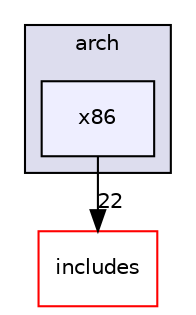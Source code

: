 digraph "/home/ubuntu/projects/pin-2.14/source/tools/Triton/src/libtriton/arch/x86" {
  compound=true
  node [ fontsize="10", fontname="Helvetica"];
  edge [ labelfontsize="10", labelfontname="Helvetica"];
  subgraph clusterdir_235acb633cc6470ffe7c474fd8c4964d {
    graph [ bgcolor="#ddddee", pencolor="black", label="arch" fontname="Helvetica", fontsize="10", URL="dir_235acb633cc6470ffe7c474fd8c4964d.html"]
  dir_48c7881ef32601de7b15d1910fe1412e [shape=box, label="x86", style="filled", fillcolor="#eeeeff", pencolor="black", URL="dir_48c7881ef32601de7b15d1910fe1412e.html"];
  }
  dir_0a436fc82d73b0b9b664d07557632391 [shape=box label="includes" fillcolor="white" style="filled" color="red" URL="dir_0a436fc82d73b0b9b664d07557632391.html"];
  dir_48c7881ef32601de7b15d1910fe1412e->dir_0a436fc82d73b0b9b664d07557632391 [headlabel="22", labeldistance=1.5 headhref="dir_000009_000024.html"];
}
